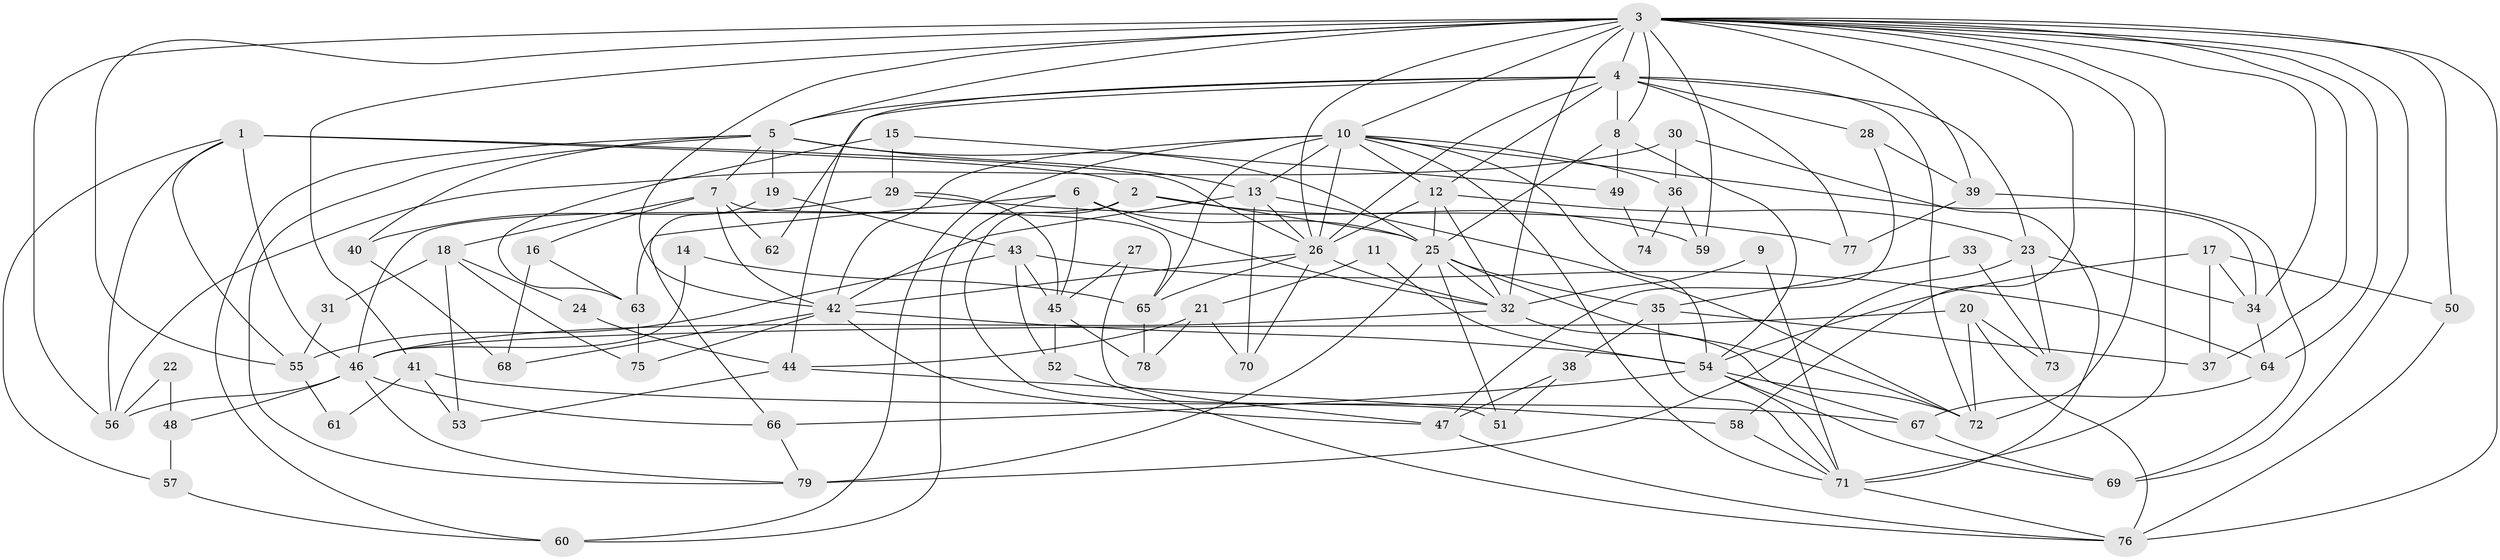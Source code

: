 // original degree distribution, {2: 0.1, 5: 0.17692307692307693, 4: 0.2692307692307692, 6: 0.1, 3: 0.3153846153846154, 7: 0.023076923076923078, 9: 0.007692307692307693, 8: 0.007692307692307693}
// Generated by graph-tools (version 1.1) at 2025/50/03/04/25 22:50:45]
// undirected, 79 vertices, 185 edges
graph export_dot {
  node [color=gray90,style=filled];
  1;
  2;
  3;
  4;
  5;
  6;
  7;
  8;
  9;
  10;
  11;
  12;
  13;
  14;
  15;
  16;
  17;
  18;
  19;
  20;
  21;
  22;
  23;
  24;
  25;
  26;
  27;
  28;
  29;
  30;
  31;
  32;
  33;
  34;
  35;
  36;
  37;
  38;
  39;
  40;
  41;
  42;
  43;
  44;
  45;
  46;
  47;
  48;
  49;
  50;
  51;
  52;
  53;
  54;
  55;
  56;
  57;
  58;
  59;
  60;
  61;
  62;
  63;
  64;
  65;
  66;
  67;
  68;
  69;
  70;
  71;
  72;
  73;
  74;
  75;
  76;
  77;
  78;
  79;
  1 -- 2 [weight=1.0];
  1 -- 26 [weight=3.0];
  1 -- 46 [weight=1.0];
  1 -- 55 [weight=1.0];
  1 -- 56 [weight=1.0];
  1 -- 57 [weight=1.0];
  2 -- 25 [weight=1.0];
  2 -- 46 [weight=1.0];
  2 -- 51 [weight=1.0];
  2 -- 59 [weight=1.0];
  3 -- 4 [weight=1.0];
  3 -- 5 [weight=2.0];
  3 -- 8 [weight=1.0];
  3 -- 10 [weight=1.0];
  3 -- 26 [weight=1.0];
  3 -- 32 [weight=3.0];
  3 -- 34 [weight=1.0];
  3 -- 37 [weight=1.0];
  3 -- 39 [weight=1.0];
  3 -- 41 [weight=1.0];
  3 -- 42 [weight=1.0];
  3 -- 50 [weight=1.0];
  3 -- 55 [weight=2.0];
  3 -- 56 [weight=1.0];
  3 -- 58 [weight=2.0];
  3 -- 59 [weight=1.0];
  3 -- 64 [weight=1.0];
  3 -- 69 [weight=1.0];
  3 -- 71 [weight=1.0];
  3 -- 72 [weight=1.0];
  3 -- 76 [weight=1.0];
  4 -- 5 [weight=1.0];
  4 -- 8 [weight=1.0];
  4 -- 12 [weight=1.0];
  4 -- 23 [weight=1.0];
  4 -- 26 [weight=1.0];
  4 -- 28 [weight=1.0];
  4 -- 44 [weight=1.0];
  4 -- 62 [weight=2.0];
  4 -- 72 [weight=1.0];
  4 -- 77 [weight=1.0];
  5 -- 7 [weight=1.0];
  5 -- 13 [weight=2.0];
  5 -- 19 [weight=1.0];
  5 -- 25 [weight=1.0];
  5 -- 40 [weight=1.0];
  5 -- 60 [weight=1.0];
  5 -- 79 [weight=1.0];
  6 -- 25 [weight=2.0];
  6 -- 32 [weight=1.0];
  6 -- 45 [weight=1.0];
  6 -- 60 [weight=1.0];
  6 -- 63 [weight=1.0];
  7 -- 16 [weight=1.0];
  7 -- 18 [weight=1.0];
  7 -- 42 [weight=1.0];
  7 -- 62 [weight=1.0];
  7 -- 65 [weight=1.0];
  8 -- 25 [weight=1.0];
  8 -- 49 [weight=1.0];
  8 -- 54 [weight=1.0];
  9 -- 32 [weight=1.0];
  9 -- 71 [weight=1.0];
  10 -- 12 [weight=1.0];
  10 -- 13 [weight=2.0];
  10 -- 26 [weight=1.0];
  10 -- 34 [weight=1.0];
  10 -- 36 [weight=1.0];
  10 -- 42 [weight=1.0];
  10 -- 54 [weight=1.0];
  10 -- 60 [weight=1.0];
  10 -- 65 [weight=1.0];
  10 -- 71 [weight=1.0];
  11 -- 21 [weight=1.0];
  11 -- 54 [weight=1.0];
  12 -- 23 [weight=1.0];
  12 -- 25 [weight=1.0];
  12 -- 26 [weight=1.0];
  12 -- 32 [weight=1.0];
  13 -- 26 [weight=3.0];
  13 -- 42 [weight=1.0];
  13 -- 70 [weight=1.0];
  13 -- 72 [weight=1.0];
  14 -- 46 [weight=1.0];
  14 -- 65 [weight=1.0];
  15 -- 29 [weight=1.0];
  15 -- 49 [weight=1.0];
  15 -- 63 [weight=1.0];
  16 -- 63 [weight=1.0];
  16 -- 68 [weight=1.0];
  17 -- 34 [weight=1.0];
  17 -- 37 [weight=1.0];
  17 -- 50 [weight=1.0];
  17 -- 54 [weight=5.0];
  18 -- 24 [weight=1.0];
  18 -- 31 [weight=1.0];
  18 -- 53 [weight=1.0];
  18 -- 75 [weight=1.0];
  19 -- 43 [weight=1.0];
  19 -- 66 [weight=1.0];
  20 -- 46 [weight=1.0];
  20 -- 72 [weight=1.0];
  20 -- 73 [weight=1.0];
  20 -- 76 [weight=1.0];
  21 -- 44 [weight=1.0];
  21 -- 70 [weight=1.0];
  21 -- 78 [weight=1.0];
  22 -- 48 [weight=1.0];
  22 -- 56 [weight=1.0];
  23 -- 34 [weight=1.0];
  23 -- 73 [weight=1.0];
  23 -- 79 [weight=1.0];
  24 -- 44 [weight=1.0];
  25 -- 32 [weight=1.0];
  25 -- 35 [weight=1.0];
  25 -- 51 [weight=1.0];
  25 -- 72 [weight=1.0];
  25 -- 79 [weight=2.0];
  26 -- 32 [weight=1.0];
  26 -- 42 [weight=1.0];
  26 -- 65 [weight=1.0];
  26 -- 70 [weight=1.0];
  27 -- 45 [weight=2.0];
  27 -- 47 [weight=1.0];
  28 -- 39 [weight=1.0];
  28 -- 47 [weight=1.0];
  29 -- 40 [weight=1.0];
  29 -- 45 [weight=1.0];
  29 -- 77 [weight=1.0];
  30 -- 36 [weight=1.0];
  30 -- 56 [weight=1.0];
  30 -- 71 [weight=1.0];
  31 -- 55 [weight=1.0];
  32 -- 46 [weight=2.0];
  32 -- 67 [weight=1.0];
  33 -- 35 [weight=1.0];
  33 -- 73 [weight=1.0];
  34 -- 64 [weight=1.0];
  35 -- 37 [weight=1.0];
  35 -- 38 [weight=1.0];
  35 -- 71 [weight=1.0];
  36 -- 59 [weight=1.0];
  36 -- 74 [weight=1.0];
  38 -- 47 [weight=1.0];
  38 -- 51 [weight=1.0];
  39 -- 69 [weight=1.0];
  39 -- 77 [weight=1.0];
  40 -- 68 [weight=1.0];
  41 -- 53 [weight=1.0];
  41 -- 61 [weight=1.0];
  41 -- 67 [weight=1.0];
  42 -- 47 [weight=1.0];
  42 -- 54 [weight=1.0];
  42 -- 68 [weight=1.0];
  42 -- 75 [weight=1.0];
  43 -- 45 [weight=1.0];
  43 -- 52 [weight=1.0];
  43 -- 55 [weight=1.0];
  43 -- 64 [weight=1.0];
  44 -- 53 [weight=1.0];
  44 -- 58 [weight=1.0];
  45 -- 52 [weight=1.0];
  45 -- 78 [weight=1.0];
  46 -- 48 [weight=1.0];
  46 -- 56 [weight=1.0];
  46 -- 66 [weight=1.0];
  46 -- 79 [weight=1.0];
  47 -- 76 [weight=1.0];
  48 -- 57 [weight=1.0];
  49 -- 74 [weight=1.0];
  50 -- 76 [weight=1.0];
  52 -- 76 [weight=1.0];
  54 -- 66 [weight=1.0];
  54 -- 69 [weight=1.0];
  54 -- 71 [weight=1.0];
  54 -- 72 [weight=1.0];
  55 -- 61 [weight=1.0];
  57 -- 60 [weight=1.0];
  58 -- 71 [weight=1.0];
  63 -- 75 [weight=1.0];
  64 -- 67 [weight=1.0];
  65 -- 78 [weight=1.0];
  66 -- 79 [weight=1.0];
  67 -- 69 [weight=1.0];
  71 -- 76 [weight=1.0];
}
